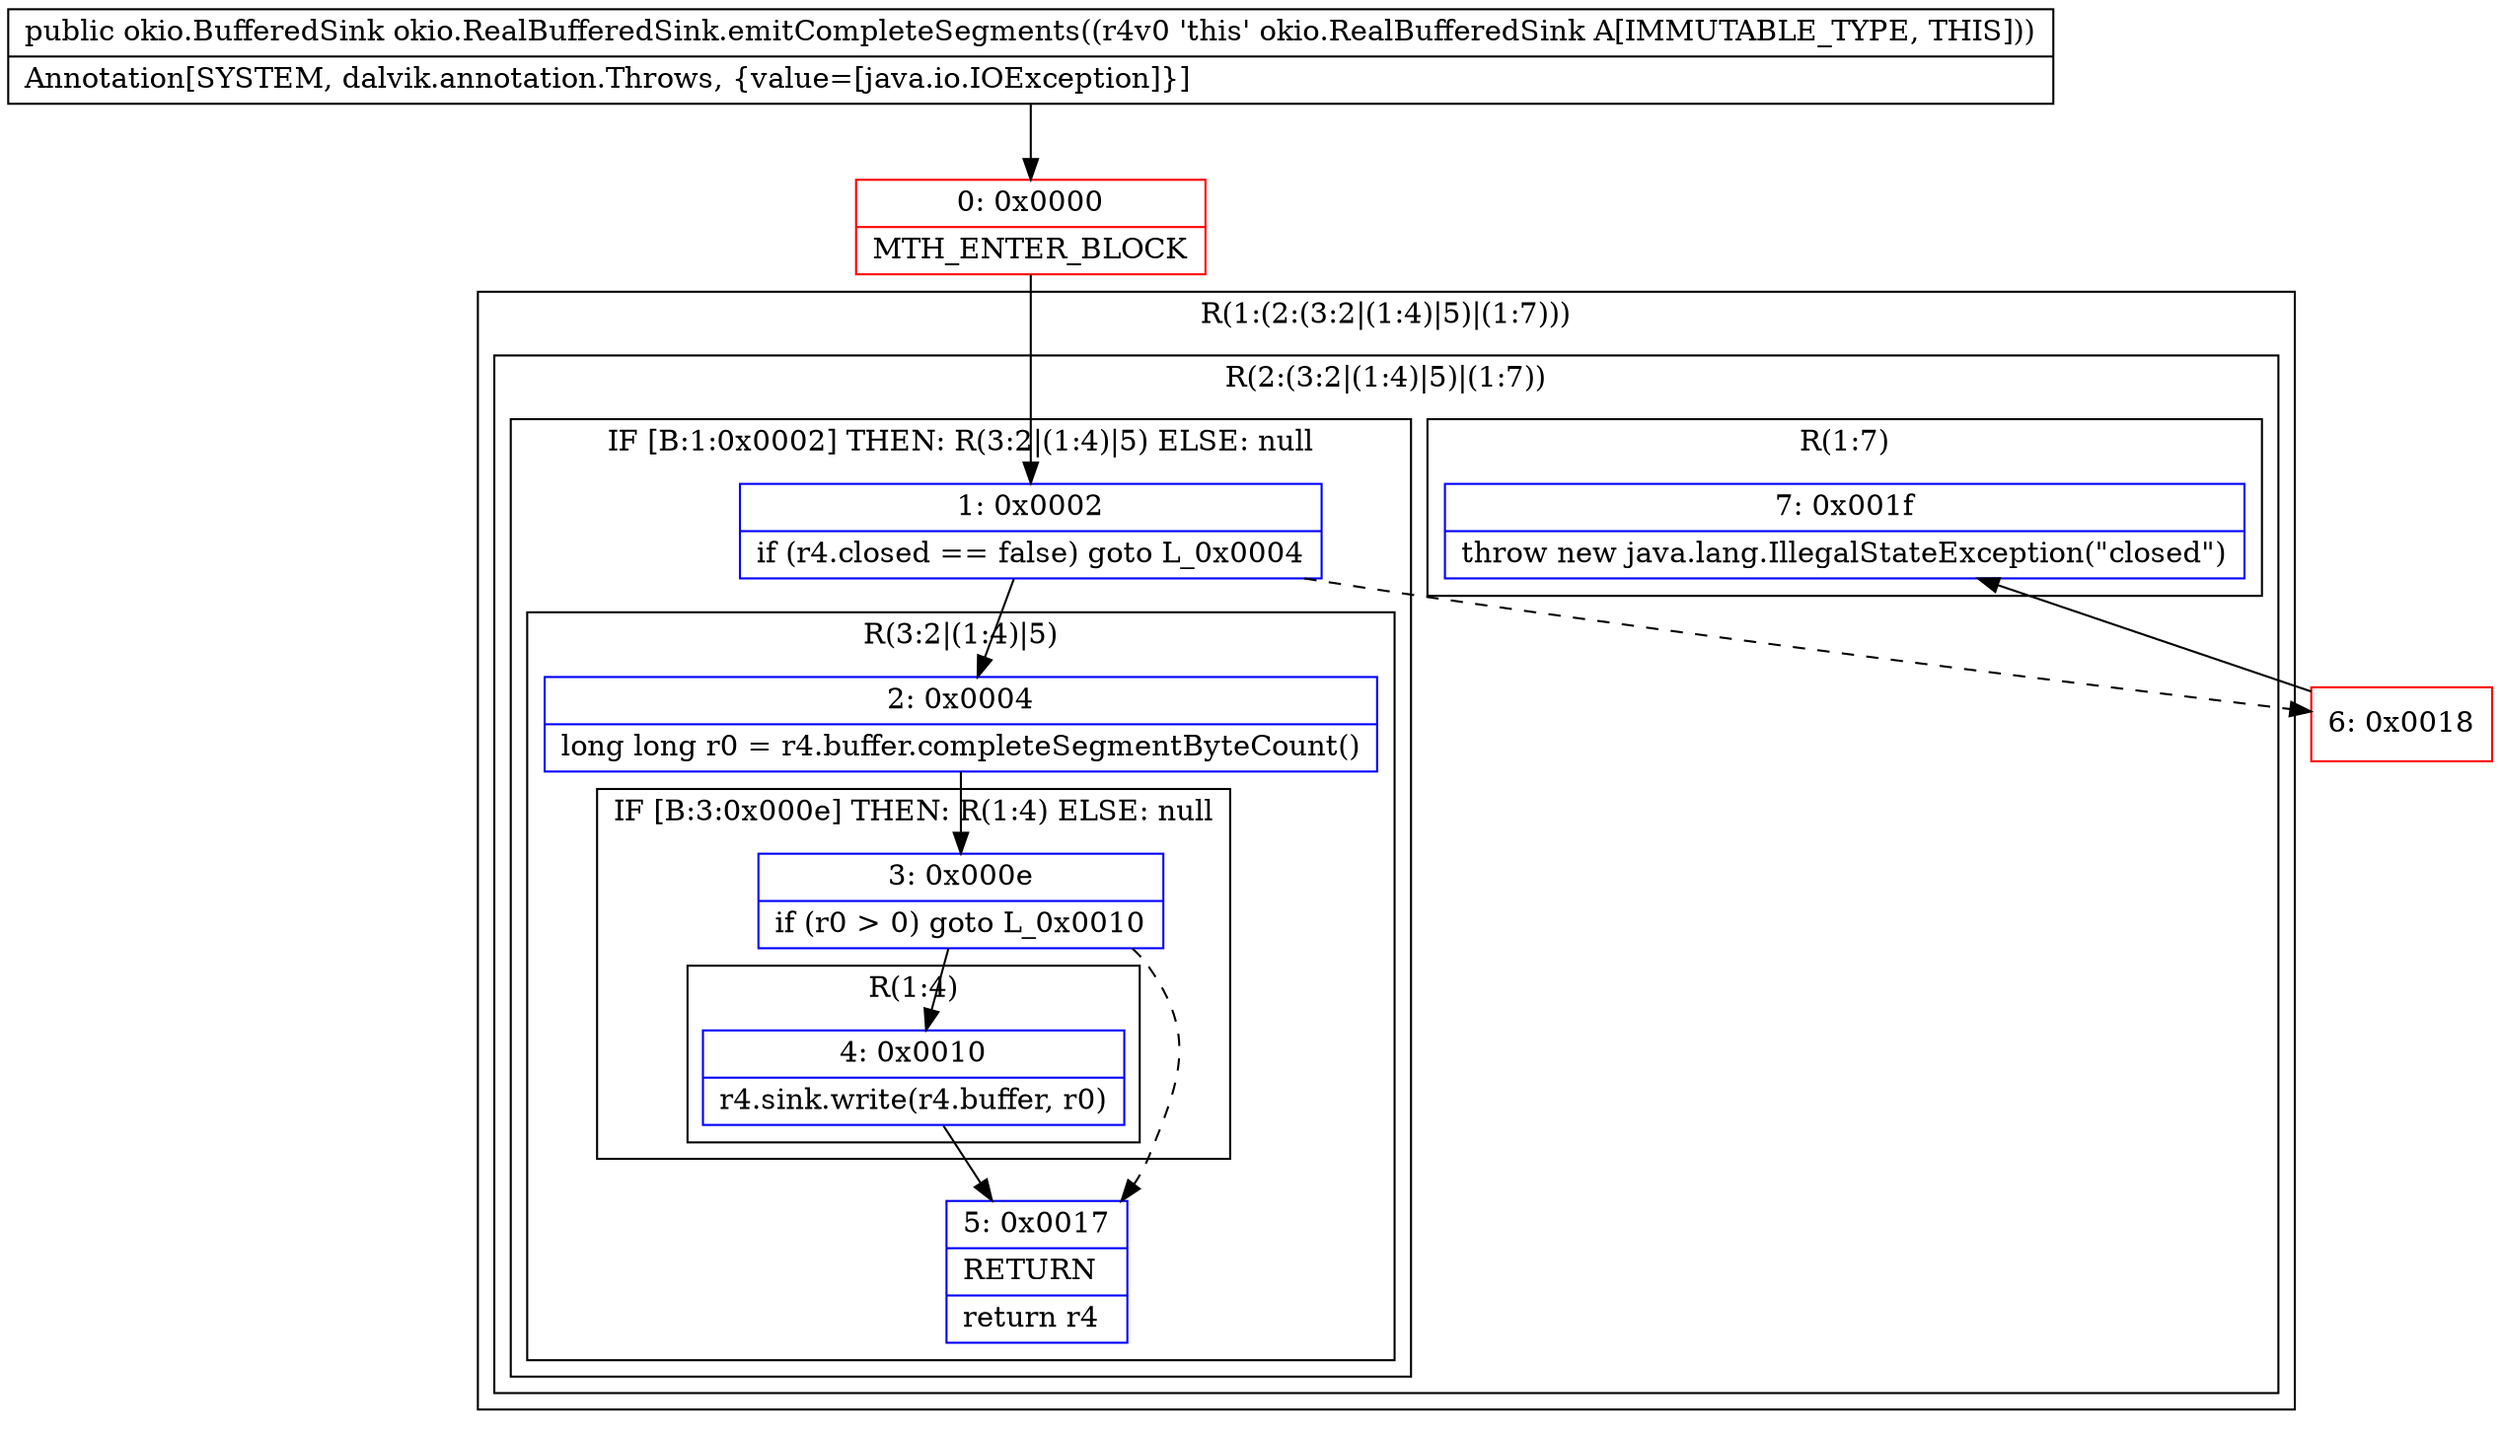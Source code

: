 digraph "CFG forokio.RealBufferedSink.emitCompleteSegments()Lokio\/BufferedSink;" {
subgraph cluster_Region_1452344808 {
label = "R(1:(2:(3:2|(1:4)|5)|(1:7)))";
node [shape=record,color=blue];
subgraph cluster_Region_985292684 {
label = "R(2:(3:2|(1:4)|5)|(1:7))";
node [shape=record,color=blue];
subgraph cluster_IfRegion_408546721 {
label = "IF [B:1:0x0002] THEN: R(3:2|(1:4)|5) ELSE: null";
node [shape=record,color=blue];
Node_1 [shape=record,label="{1\:\ 0x0002|if (r4.closed == false) goto L_0x0004\l}"];
subgraph cluster_Region_225328930 {
label = "R(3:2|(1:4)|5)";
node [shape=record,color=blue];
Node_2 [shape=record,label="{2\:\ 0x0004|long long r0 = r4.buffer.completeSegmentByteCount()\l}"];
subgraph cluster_IfRegion_2008817416 {
label = "IF [B:3:0x000e] THEN: R(1:4) ELSE: null";
node [shape=record,color=blue];
Node_3 [shape=record,label="{3\:\ 0x000e|if (r0 \> 0) goto L_0x0010\l}"];
subgraph cluster_Region_995258186 {
label = "R(1:4)";
node [shape=record,color=blue];
Node_4 [shape=record,label="{4\:\ 0x0010|r4.sink.write(r4.buffer, r0)\l}"];
}
}
Node_5 [shape=record,label="{5\:\ 0x0017|RETURN\l|return r4\l}"];
}
}
subgraph cluster_Region_148890949 {
label = "R(1:7)";
node [shape=record,color=blue];
Node_7 [shape=record,label="{7\:\ 0x001f|throw new java.lang.IllegalStateException(\"closed\")\l}"];
}
}
}
Node_0 [shape=record,color=red,label="{0\:\ 0x0000|MTH_ENTER_BLOCK\l}"];
Node_6 [shape=record,color=red,label="{6\:\ 0x0018}"];
MethodNode[shape=record,label="{public okio.BufferedSink okio.RealBufferedSink.emitCompleteSegments((r4v0 'this' okio.RealBufferedSink A[IMMUTABLE_TYPE, THIS]))  | Annotation[SYSTEM, dalvik.annotation.Throws, \{value=[java.io.IOException]\}]\l}"];
MethodNode -> Node_0;
Node_1 -> Node_2;
Node_1 -> Node_6[style=dashed];
Node_2 -> Node_3;
Node_3 -> Node_4;
Node_3 -> Node_5[style=dashed];
Node_4 -> Node_5;
Node_0 -> Node_1;
Node_6 -> Node_7;
}

